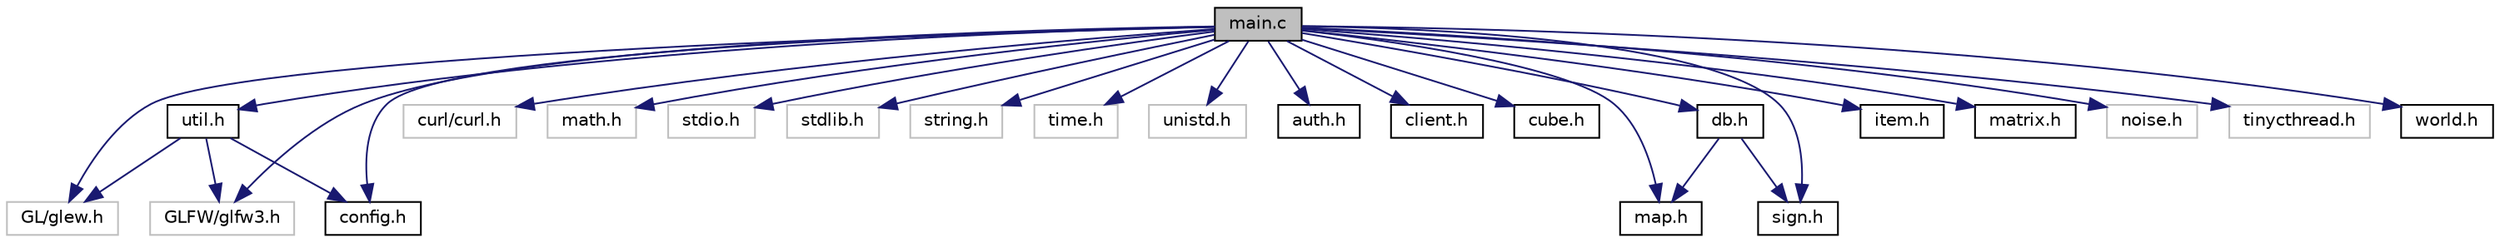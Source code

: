 digraph "main.c"
{
  edge [fontname="Helvetica",fontsize="10",labelfontname="Helvetica",labelfontsize="10"];
  node [fontname="Helvetica",fontsize="10",shape=record];
  Node1 [label="main.c",height=0.2,width=0.4,color="black", fillcolor="grey75", style="filled", fontcolor="black"];
  Node1 -> Node2 [color="midnightblue",fontsize="10",style="solid",fontname="Helvetica"];
  Node2 [label="GL/glew.h",height=0.2,width=0.4,color="grey75", fillcolor="white", style="filled"];
  Node1 -> Node3 [color="midnightblue",fontsize="10",style="solid",fontname="Helvetica"];
  Node3 [label="GLFW/glfw3.h",height=0.2,width=0.4,color="grey75", fillcolor="white", style="filled"];
  Node1 -> Node4 [color="midnightblue",fontsize="10",style="solid",fontname="Helvetica"];
  Node4 [label="curl/curl.h",height=0.2,width=0.4,color="grey75", fillcolor="white", style="filled"];
  Node1 -> Node5 [color="midnightblue",fontsize="10",style="solid",fontname="Helvetica"];
  Node5 [label="math.h",height=0.2,width=0.4,color="grey75", fillcolor="white", style="filled"];
  Node1 -> Node6 [color="midnightblue",fontsize="10",style="solid",fontname="Helvetica"];
  Node6 [label="stdio.h",height=0.2,width=0.4,color="grey75", fillcolor="white", style="filled"];
  Node1 -> Node7 [color="midnightblue",fontsize="10",style="solid",fontname="Helvetica"];
  Node7 [label="stdlib.h",height=0.2,width=0.4,color="grey75", fillcolor="white", style="filled"];
  Node1 -> Node8 [color="midnightblue",fontsize="10",style="solid",fontname="Helvetica"];
  Node8 [label="string.h",height=0.2,width=0.4,color="grey75", fillcolor="white", style="filled"];
  Node1 -> Node9 [color="midnightblue",fontsize="10",style="solid",fontname="Helvetica"];
  Node9 [label="time.h",height=0.2,width=0.4,color="grey75", fillcolor="white", style="filled"];
  Node1 -> Node10 [color="midnightblue",fontsize="10",style="solid",fontname="Helvetica"];
  Node10 [label="unistd.h",height=0.2,width=0.4,color="grey75", fillcolor="white", style="filled"];
  Node1 -> Node11 [color="midnightblue",fontsize="10",style="solid",fontname="Helvetica"];
  Node11 [label="auth.h",height=0.2,width=0.4,color="black", fillcolor="white", style="filled",URL="$auth_8h.html"];
  Node1 -> Node12 [color="midnightblue",fontsize="10",style="solid",fontname="Helvetica"];
  Node12 [label="client.h",height=0.2,width=0.4,color="black", fillcolor="white", style="filled",URL="$client_8h.html"];
  Node1 -> Node13 [color="midnightblue",fontsize="10",style="solid",fontname="Helvetica"];
  Node13 [label="config.h",height=0.2,width=0.4,color="black", fillcolor="white", style="filled",URL="$config_8h.html"];
  Node1 -> Node14 [color="midnightblue",fontsize="10",style="solid",fontname="Helvetica"];
  Node14 [label="cube.h",height=0.2,width=0.4,color="black", fillcolor="white", style="filled",URL="$cube_8h.html"];
  Node1 -> Node15 [color="midnightblue",fontsize="10",style="solid",fontname="Helvetica"];
  Node15 [label="db.h",height=0.2,width=0.4,color="black", fillcolor="white", style="filled",URL="$db_8h.html"];
  Node15 -> Node16 [color="midnightblue",fontsize="10",style="solid",fontname="Helvetica"];
  Node16 [label="map.h",height=0.2,width=0.4,color="black", fillcolor="white", style="filled",URL="$map_8h.html"];
  Node15 -> Node17 [color="midnightblue",fontsize="10",style="solid",fontname="Helvetica"];
  Node17 [label="sign.h",height=0.2,width=0.4,color="black", fillcolor="white", style="filled",URL="$sign_8h.html"];
  Node1 -> Node18 [color="midnightblue",fontsize="10",style="solid",fontname="Helvetica"];
  Node18 [label="item.h",height=0.2,width=0.4,color="black", fillcolor="white", style="filled",URL="$item_8h.html"];
  Node1 -> Node16 [color="midnightblue",fontsize="10",style="solid",fontname="Helvetica"];
  Node1 -> Node19 [color="midnightblue",fontsize="10",style="solid",fontname="Helvetica"];
  Node19 [label="matrix.h",height=0.2,width=0.4,color="black", fillcolor="white", style="filled",URL="$matrix_8h.html"];
  Node1 -> Node20 [color="midnightblue",fontsize="10",style="solid",fontname="Helvetica"];
  Node20 [label="noise.h",height=0.2,width=0.4,color="grey75", fillcolor="white", style="filled"];
  Node1 -> Node17 [color="midnightblue",fontsize="10",style="solid",fontname="Helvetica"];
  Node1 -> Node21 [color="midnightblue",fontsize="10",style="solid",fontname="Helvetica"];
  Node21 [label="tinycthread.h",height=0.2,width=0.4,color="grey75", fillcolor="white", style="filled"];
  Node1 -> Node22 [color="midnightblue",fontsize="10",style="solid",fontname="Helvetica"];
  Node22 [label="util.h",height=0.2,width=0.4,color="black", fillcolor="white", style="filled",URL="$util_8h.html"];
  Node22 -> Node2 [color="midnightblue",fontsize="10",style="solid",fontname="Helvetica"];
  Node22 -> Node3 [color="midnightblue",fontsize="10",style="solid",fontname="Helvetica"];
  Node22 -> Node13 [color="midnightblue",fontsize="10",style="solid",fontname="Helvetica"];
  Node1 -> Node23 [color="midnightblue",fontsize="10",style="solid",fontname="Helvetica"];
  Node23 [label="world.h",height=0.2,width=0.4,color="black", fillcolor="white", style="filled",URL="$world_8h.html"];
}
